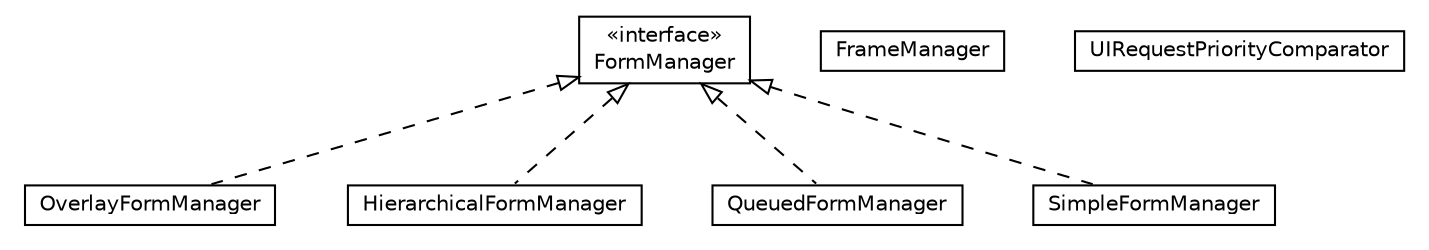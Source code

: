 #!/usr/local/bin/dot
#
# Class diagram 
# Generated by UMLGraph version R5_6-24-gf6e263 (http://www.umlgraph.org/)
#

digraph G {
	edge [fontname="Helvetica",fontsize=10,labelfontname="Helvetica",labelfontsize=10];
	node [fontname="Helvetica",fontsize=10,shape=plaintext];
	nodesep=0.25;
	ranksep=0.5;
	// org.universAAL.ui.handler.gui.swing.formManagement.OverlayFormManager
	c1083272 [label=<<table title="org.universAAL.ui.handler.gui.swing.formManagement.OverlayFormManager" border="0" cellborder="1" cellspacing="0" cellpadding="2" port="p" href="./OverlayFormManager.html">
		<tr><td><table border="0" cellspacing="0" cellpadding="1">
<tr><td align="center" balign="center"> OverlayFormManager </td></tr>
		</table></td></tr>
		</table>>, URL="./OverlayFormManager.html", fontname="Helvetica", fontcolor="black", fontsize=10.0];
	// org.universAAL.ui.handler.gui.swing.formManagement.HierarchicalFormManager
	c1083273 [label=<<table title="org.universAAL.ui.handler.gui.swing.formManagement.HierarchicalFormManager" border="0" cellborder="1" cellspacing="0" cellpadding="2" port="p" href="./HierarchicalFormManager.html">
		<tr><td><table border="0" cellspacing="0" cellpadding="1">
<tr><td align="center" balign="center"> HierarchicalFormManager </td></tr>
		</table></td></tr>
		</table>>, URL="./HierarchicalFormManager.html", fontname="Helvetica", fontcolor="black", fontsize=10.0];
	// org.universAAL.ui.handler.gui.swing.formManagement.QueuedFormManager
	c1083274 [label=<<table title="org.universAAL.ui.handler.gui.swing.formManagement.QueuedFormManager" border="0" cellborder="1" cellspacing="0" cellpadding="2" port="p" href="./QueuedFormManager.html">
		<tr><td><table border="0" cellspacing="0" cellpadding="1">
<tr><td align="center" balign="center"> QueuedFormManager </td></tr>
		</table></td></tr>
		</table>>, URL="./QueuedFormManager.html", fontname="Helvetica", fontcolor="black", fontsize=10.0];
	// org.universAAL.ui.handler.gui.swing.formManagement.FrameManager
	c1083275 [label=<<table title="org.universAAL.ui.handler.gui.swing.formManagement.FrameManager" border="0" cellborder="1" cellspacing="0" cellpadding="2" port="p" href="./FrameManager.html">
		<tr><td><table border="0" cellspacing="0" cellpadding="1">
<tr><td align="center" balign="center"> FrameManager </td></tr>
		</table></td></tr>
		</table>>, URL="./FrameManager.html", fontname="Helvetica", fontcolor="black", fontsize=10.0];
	// org.universAAL.ui.handler.gui.swing.formManagement.SimpleFormManager
	c1083276 [label=<<table title="org.universAAL.ui.handler.gui.swing.formManagement.SimpleFormManager" border="0" cellborder="1" cellspacing="0" cellpadding="2" port="p" href="./SimpleFormManager.html">
		<tr><td><table border="0" cellspacing="0" cellpadding="1">
<tr><td align="center" balign="center"> SimpleFormManager </td></tr>
		</table></td></tr>
		</table>>, URL="./SimpleFormManager.html", fontname="Helvetica", fontcolor="black", fontsize=10.0];
	// org.universAAL.ui.handler.gui.swing.formManagement.UIRequestPriorityComparator
	c1083277 [label=<<table title="org.universAAL.ui.handler.gui.swing.formManagement.UIRequestPriorityComparator" border="0" cellborder="1" cellspacing="0" cellpadding="2" port="p" href="./UIRequestPriorityComparator.html">
		<tr><td><table border="0" cellspacing="0" cellpadding="1">
<tr><td align="center" balign="center"> UIRequestPriorityComparator </td></tr>
		</table></td></tr>
		</table>>, URL="./UIRequestPriorityComparator.html", fontname="Helvetica", fontcolor="black", fontsize=10.0];
	// org.universAAL.ui.handler.gui.swing.formManagement.FormManager
	c1083278 [label=<<table title="org.universAAL.ui.handler.gui.swing.formManagement.FormManager" border="0" cellborder="1" cellspacing="0" cellpadding="2" port="p" href="./FormManager.html">
		<tr><td><table border="0" cellspacing="0" cellpadding="1">
<tr><td align="center" balign="center"> &#171;interface&#187; </td></tr>
<tr><td align="center" balign="center"> FormManager </td></tr>
		</table></td></tr>
		</table>>, URL="./FormManager.html", fontname="Helvetica", fontcolor="black", fontsize=10.0];
	//org.universAAL.ui.handler.gui.swing.formManagement.OverlayFormManager implements org.universAAL.ui.handler.gui.swing.formManagement.FormManager
	c1083278:p -> c1083272:p [dir=back,arrowtail=empty,style=dashed];
	//org.universAAL.ui.handler.gui.swing.formManagement.HierarchicalFormManager implements org.universAAL.ui.handler.gui.swing.formManagement.FormManager
	c1083278:p -> c1083273:p [dir=back,arrowtail=empty,style=dashed];
	//org.universAAL.ui.handler.gui.swing.formManagement.QueuedFormManager implements org.universAAL.ui.handler.gui.swing.formManagement.FormManager
	c1083278:p -> c1083274:p [dir=back,arrowtail=empty,style=dashed];
	//org.universAAL.ui.handler.gui.swing.formManagement.SimpleFormManager implements org.universAAL.ui.handler.gui.swing.formManagement.FormManager
	c1083278:p -> c1083276:p [dir=back,arrowtail=empty,style=dashed];
}

